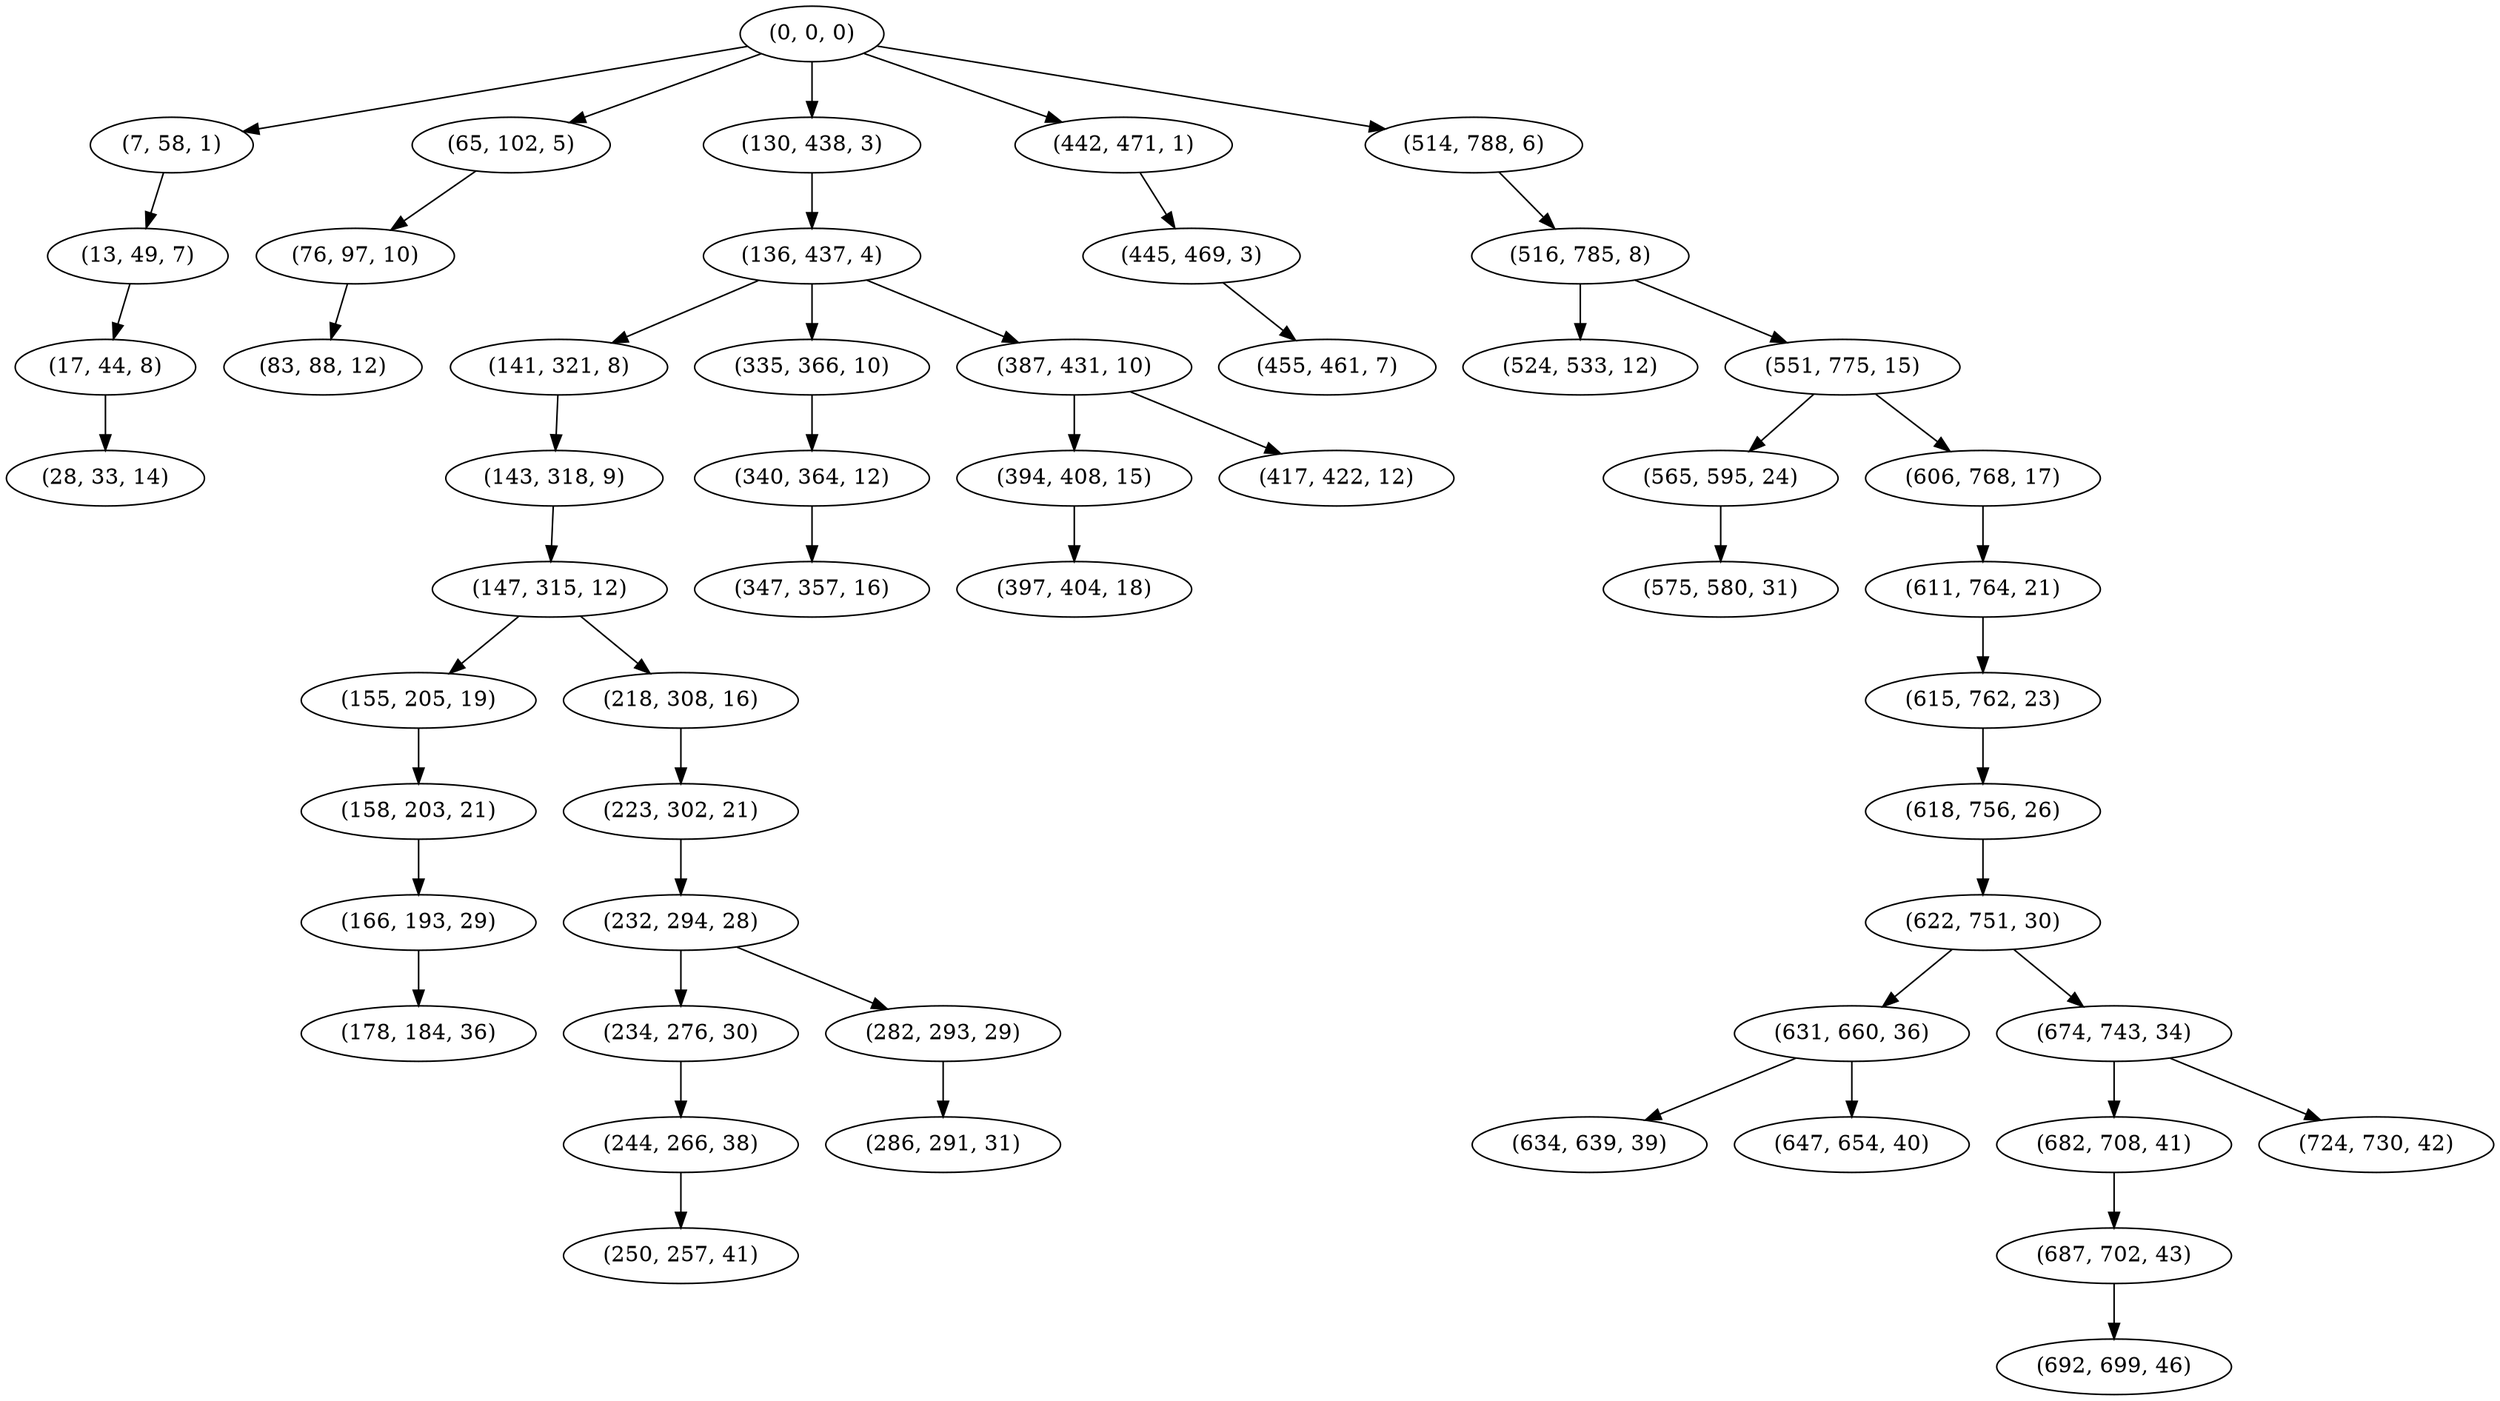digraph tree {
    "(0, 0, 0)";
    "(7, 58, 1)";
    "(13, 49, 7)";
    "(17, 44, 8)";
    "(28, 33, 14)";
    "(65, 102, 5)";
    "(76, 97, 10)";
    "(83, 88, 12)";
    "(130, 438, 3)";
    "(136, 437, 4)";
    "(141, 321, 8)";
    "(143, 318, 9)";
    "(147, 315, 12)";
    "(155, 205, 19)";
    "(158, 203, 21)";
    "(166, 193, 29)";
    "(178, 184, 36)";
    "(218, 308, 16)";
    "(223, 302, 21)";
    "(232, 294, 28)";
    "(234, 276, 30)";
    "(244, 266, 38)";
    "(250, 257, 41)";
    "(282, 293, 29)";
    "(286, 291, 31)";
    "(335, 366, 10)";
    "(340, 364, 12)";
    "(347, 357, 16)";
    "(387, 431, 10)";
    "(394, 408, 15)";
    "(397, 404, 18)";
    "(417, 422, 12)";
    "(442, 471, 1)";
    "(445, 469, 3)";
    "(455, 461, 7)";
    "(514, 788, 6)";
    "(516, 785, 8)";
    "(524, 533, 12)";
    "(551, 775, 15)";
    "(565, 595, 24)";
    "(575, 580, 31)";
    "(606, 768, 17)";
    "(611, 764, 21)";
    "(615, 762, 23)";
    "(618, 756, 26)";
    "(622, 751, 30)";
    "(631, 660, 36)";
    "(634, 639, 39)";
    "(647, 654, 40)";
    "(674, 743, 34)";
    "(682, 708, 41)";
    "(687, 702, 43)";
    "(692, 699, 46)";
    "(724, 730, 42)";
    "(0, 0, 0)" -> "(7, 58, 1)";
    "(0, 0, 0)" -> "(65, 102, 5)";
    "(0, 0, 0)" -> "(130, 438, 3)";
    "(0, 0, 0)" -> "(442, 471, 1)";
    "(0, 0, 0)" -> "(514, 788, 6)";
    "(7, 58, 1)" -> "(13, 49, 7)";
    "(13, 49, 7)" -> "(17, 44, 8)";
    "(17, 44, 8)" -> "(28, 33, 14)";
    "(65, 102, 5)" -> "(76, 97, 10)";
    "(76, 97, 10)" -> "(83, 88, 12)";
    "(130, 438, 3)" -> "(136, 437, 4)";
    "(136, 437, 4)" -> "(141, 321, 8)";
    "(136, 437, 4)" -> "(335, 366, 10)";
    "(136, 437, 4)" -> "(387, 431, 10)";
    "(141, 321, 8)" -> "(143, 318, 9)";
    "(143, 318, 9)" -> "(147, 315, 12)";
    "(147, 315, 12)" -> "(155, 205, 19)";
    "(147, 315, 12)" -> "(218, 308, 16)";
    "(155, 205, 19)" -> "(158, 203, 21)";
    "(158, 203, 21)" -> "(166, 193, 29)";
    "(166, 193, 29)" -> "(178, 184, 36)";
    "(218, 308, 16)" -> "(223, 302, 21)";
    "(223, 302, 21)" -> "(232, 294, 28)";
    "(232, 294, 28)" -> "(234, 276, 30)";
    "(232, 294, 28)" -> "(282, 293, 29)";
    "(234, 276, 30)" -> "(244, 266, 38)";
    "(244, 266, 38)" -> "(250, 257, 41)";
    "(282, 293, 29)" -> "(286, 291, 31)";
    "(335, 366, 10)" -> "(340, 364, 12)";
    "(340, 364, 12)" -> "(347, 357, 16)";
    "(387, 431, 10)" -> "(394, 408, 15)";
    "(387, 431, 10)" -> "(417, 422, 12)";
    "(394, 408, 15)" -> "(397, 404, 18)";
    "(442, 471, 1)" -> "(445, 469, 3)";
    "(445, 469, 3)" -> "(455, 461, 7)";
    "(514, 788, 6)" -> "(516, 785, 8)";
    "(516, 785, 8)" -> "(524, 533, 12)";
    "(516, 785, 8)" -> "(551, 775, 15)";
    "(551, 775, 15)" -> "(565, 595, 24)";
    "(551, 775, 15)" -> "(606, 768, 17)";
    "(565, 595, 24)" -> "(575, 580, 31)";
    "(606, 768, 17)" -> "(611, 764, 21)";
    "(611, 764, 21)" -> "(615, 762, 23)";
    "(615, 762, 23)" -> "(618, 756, 26)";
    "(618, 756, 26)" -> "(622, 751, 30)";
    "(622, 751, 30)" -> "(631, 660, 36)";
    "(622, 751, 30)" -> "(674, 743, 34)";
    "(631, 660, 36)" -> "(634, 639, 39)";
    "(631, 660, 36)" -> "(647, 654, 40)";
    "(674, 743, 34)" -> "(682, 708, 41)";
    "(674, 743, 34)" -> "(724, 730, 42)";
    "(682, 708, 41)" -> "(687, 702, 43)";
    "(687, 702, 43)" -> "(692, 699, 46)";
}
